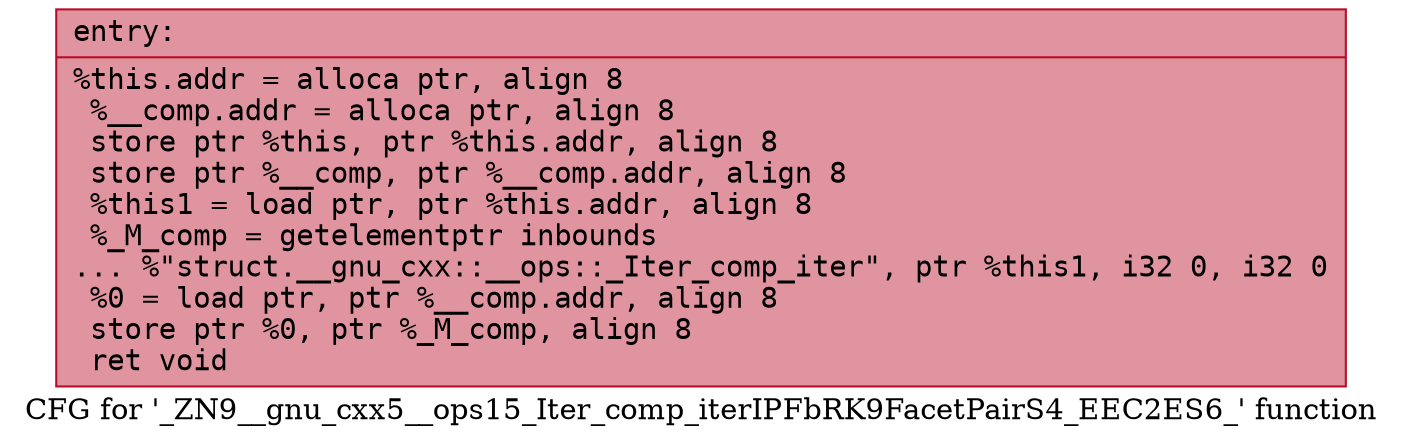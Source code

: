 digraph "CFG for '_ZN9__gnu_cxx5__ops15_Iter_comp_iterIPFbRK9FacetPairS4_EEC2ES6_' function" {
	label="CFG for '_ZN9__gnu_cxx5__ops15_Iter_comp_iterIPFbRK9FacetPairS4_EEC2ES6_' function";

	Node0x5606e011bfc0 [shape=record,color="#b70d28ff", style=filled, fillcolor="#b70d2870" fontname="Courier",label="{entry:\l|  %this.addr = alloca ptr, align 8\l  %__comp.addr = alloca ptr, align 8\l  store ptr %this, ptr %this.addr, align 8\l  store ptr %__comp, ptr %__comp.addr, align 8\l  %this1 = load ptr, ptr %this.addr, align 8\l  %_M_comp = getelementptr inbounds\l... %\"struct.__gnu_cxx::__ops::_Iter_comp_iter\", ptr %this1, i32 0, i32 0\l  %0 = load ptr, ptr %__comp.addr, align 8\l  store ptr %0, ptr %_M_comp, align 8\l  ret void\l}"];
}

